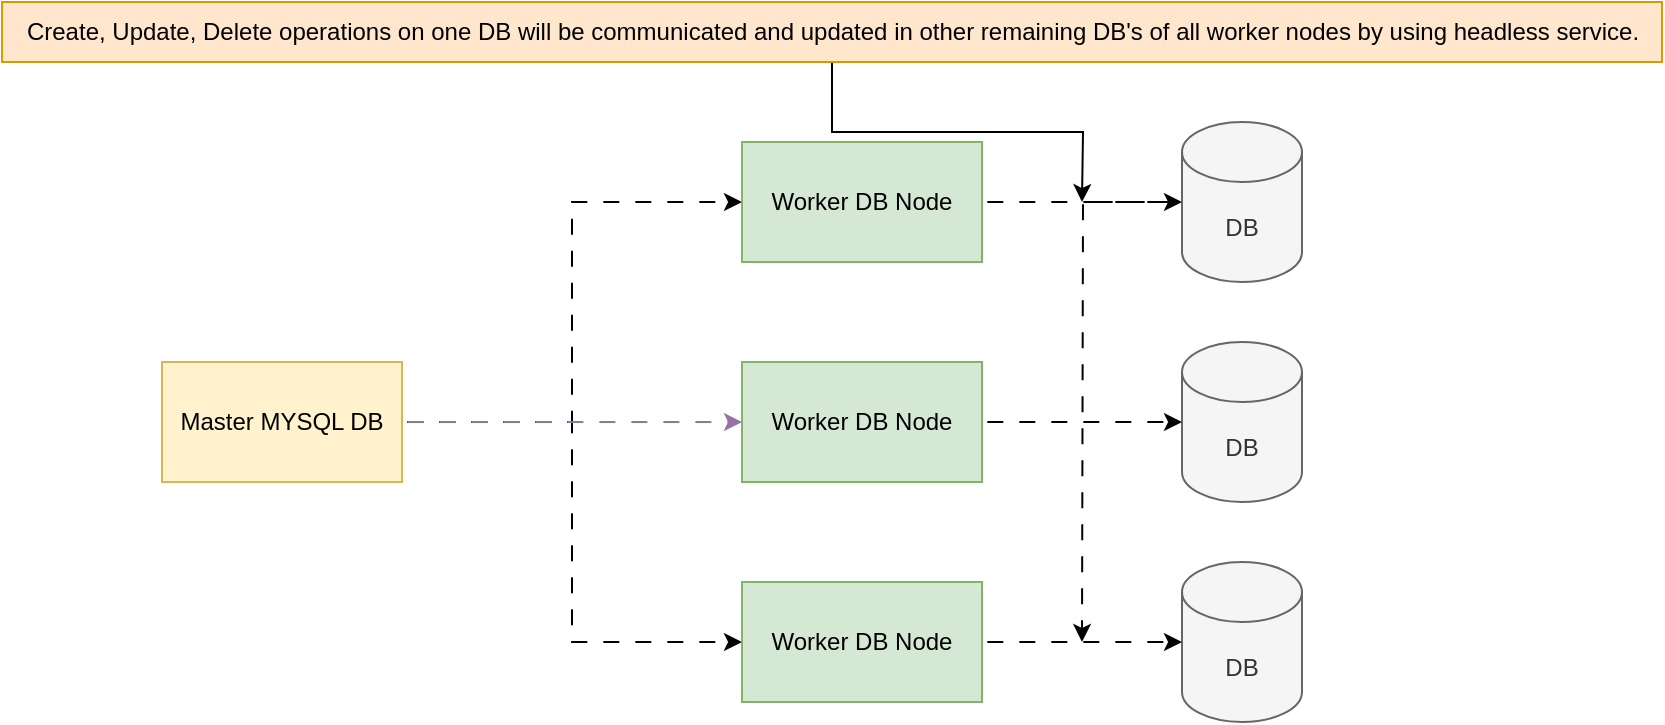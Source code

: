 <mxfile version="24.7.8">
  <diagram name="Page-1" id="YZKMbuNCLSgQCiubvN_S">
    <mxGraphModel dx="1219" dy="713" grid="1" gridSize="10" guides="1" tooltips="1" connect="1" arrows="1" fold="1" page="1" pageScale="1" pageWidth="850" pageHeight="1100" math="0" shadow="0">
      <root>
        <mxCell id="0" />
        <mxCell id="1" parent="0" />
        <mxCell id="omKrx-aOCkd81AbqcLBM-6" style="edgeStyle=orthogonalEdgeStyle;rounded=0;orthogonalLoop=1;jettySize=auto;html=1;entryX=0;entryY=0.5;entryDx=0;entryDy=0;flowAnimation=1;" edge="1" parent="1" source="omKrx-aOCkd81AbqcLBM-1" target="omKrx-aOCkd81AbqcLBM-2">
          <mxGeometry relative="1" as="geometry" />
        </mxCell>
        <mxCell id="omKrx-aOCkd81AbqcLBM-7" style="edgeStyle=orthogonalEdgeStyle;rounded=0;orthogonalLoop=1;jettySize=auto;html=1;entryX=0;entryY=0.5;entryDx=0;entryDy=0;flowAnimation=1;" edge="1" parent="1" source="omKrx-aOCkd81AbqcLBM-1" target="omKrx-aOCkd81AbqcLBM-4">
          <mxGeometry relative="1" as="geometry" />
        </mxCell>
        <mxCell id="omKrx-aOCkd81AbqcLBM-15" style="edgeStyle=orthogonalEdgeStyle;rounded=0;orthogonalLoop=1;jettySize=auto;html=1;entryX=0;entryY=0.5;entryDx=0;entryDy=0;flowAnimation=1;fillColor=#e1d5e7;strokeColor=#9673a6;" edge="1" parent="1" source="omKrx-aOCkd81AbqcLBM-1" target="omKrx-aOCkd81AbqcLBM-3">
          <mxGeometry relative="1" as="geometry" />
        </mxCell>
        <mxCell id="omKrx-aOCkd81AbqcLBM-1" value="Master MYSQL DB" style="rounded=0;whiteSpace=wrap;html=1;fillColor=#fff2cc;strokeColor=#d6b656;" vertex="1" parent="1">
          <mxGeometry x="90" y="360" width="120" height="60" as="geometry" />
        </mxCell>
        <mxCell id="omKrx-aOCkd81AbqcLBM-11" style="edgeStyle=orthogonalEdgeStyle;rounded=0;orthogonalLoop=1;jettySize=auto;html=1;flowAnimation=1;" edge="1" parent="1" source="omKrx-aOCkd81AbqcLBM-2" target="omKrx-aOCkd81AbqcLBM-8">
          <mxGeometry relative="1" as="geometry" />
        </mxCell>
        <mxCell id="omKrx-aOCkd81AbqcLBM-2" value="Worker DB Node" style="rounded=0;whiteSpace=wrap;html=1;fillColor=#d5e8d4;strokeColor=#82b366;" vertex="1" parent="1">
          <mxGeometry x="380" y="250" width="120" height="60" as="geometry" />
        </mxCell>
        <mxCell id="omKrx-aOCkd81AbqcLBM-3" value="Worker DB Node" style="rounded=0;whiteSpace=wrap;html=1;fillColor=#d5e8d4;strokeColor=#82b366;" vertex="1" parent="1">
          <mxGeometry x="380" y="360" width="120" height="60" as="geometry" />
        </mxCell>
        <mxCell id="omKrx-aOCkd81AbqcLBM-4" value="Worker DB Node" style="rounded=0;whiteSpace=wrap;html=1;fillColor=#d5e8d4;strokeColor=#82b366;" vertex="1" parent="1">
          <mxGeometry x="380" y="470" width="120" height="60" as="geometry" />
        </mxCell>
        <mxCell id="omKrx-aOCkd81AbqcLBM-14" style="edgeStyle=orthogonalEdgeStyle;rounded=0;orthogonalLoop=1;jettySize=auto;html=1;flowAnimation=1;" edge="1" parent="1" source="omKrx-aOCkd81AbqcLBM-8">
          <mxGeometry relative="1" as="geometry">
            <mxPoint x="550" y="500" as="targetPoint" />
          </mxGeometry>
        </mxCell>
        <mxCell id="omKrx-aOCkd81AbqcLBM-8" value="DB" style="shape=cylinder3;whiteSpace=wrap;html=1;boundedLbl=1;backgroundOutline=1;size=15;fillColor=#f5f5f5;fontColor=#333333;strokeColor=#666666;" vertex="1" parent="1">
          <mxGeometry x="600" y="240" width="60" height="80" as="geometry" />
        </mxCell>
        <mxCell id="omKrx-aOCkd81AbqcLBM-9" value="DB" style="shape=cylinder3;whiteSpace=wrap;html=1;boundedLbl=1;backgroundOutline=1;size=15;fillColor=#f5f5f5;fontColor=#333333;strokeColor=#666666;" vertex="1" parent="1">
          <mxGeometry x="600" y="460" width="60" height="80" as="geometry" />
        </mxCell>
        <mxCell id="omKrx-aOCkd81AbqcLBM-10" value="DB" style="shape=cylinder3;whiteSpace=wrap;html=1;boundedLbl=1;backgroundOutline=1;size=15;fillColor=#f5f5f5;fontColor=#333333;strokeColor=#666666;" vertex="1" parent="1">
          <mxGeometry x="600" y="350" width="60" height="80" as="geometry" />
        </mxCell>
        <mxCell id="omKrx-aOCkd81AbqcLBM-12" style="edgeStyle=orthogonalEdgeStyle;rounded=0;orthogonalLoop=1;jettySize=auto;html=1;entryX=0;entryY=0.5;entryDx=0;entryDy=0;entryPerimeter=0;flowAnimation=1;" edge="1" parent="1" source="omKrx-aOCkd81AbqcLBM-3" target="omKrx-aOCkd81AbqcLBM-10">
          <mxGeometry relative="1" as="geometry" />
        </mxCell>
        <mxCell id="omKrx-aOCkd81AbqcLBM-13" style="edgeStyle=orthogonalEdgeStyle;rounded=0;orthogonalLoop=1;jettySize=auto;html=1;entryX=0;entryY=0.5;entryDx=0;entryDy=0;entryPerimeter=0;flowAnimation=1;" edge="1" parent="1" source="omKrx-aOCkd81AbqcLBM-4" target="omKrx-aOCkd81AbqcLBM-9">
          <mxGeometry relative="1" as="geometry" />
        </mxCell>
        <mxCell id="omKrx-aOCkd81AbqcLBM-17" style="edgeStyle=orthogonalEdgeStyle;rounded=0;orthogonalLoop=1;jettySize=auto;html=1;" edge="1" parent="1" source="omKrx-aOCkd81AbqcLBM-16">
          <mxGeometry relative="1" as="geometry">
            <mxPoint x="550.0" y="280" as="targetPoint" />
          </mxGeometry>
        </mxCell>
        <mxCell id="omKrx-aOCkd81AbqcLBM-16" value="Create, Update, Delete operations on one DB will be communicated and updated in other remaining DB&#39;s of all worker nodes by using headless service." style="text;html=1;align=center;verticalAlign=middle;resizable=0;points=[];autosize=1;strokeColor=#d79b00;fillColor=#ffe6cc;" vertex="1" parent="1">
          <mxGeometry x="10" y="180" width="830" height="30" as="geometry" />
        </mxCell>
      </root>
    </mxGraphModel>
  </diagram>
</mxfile>

